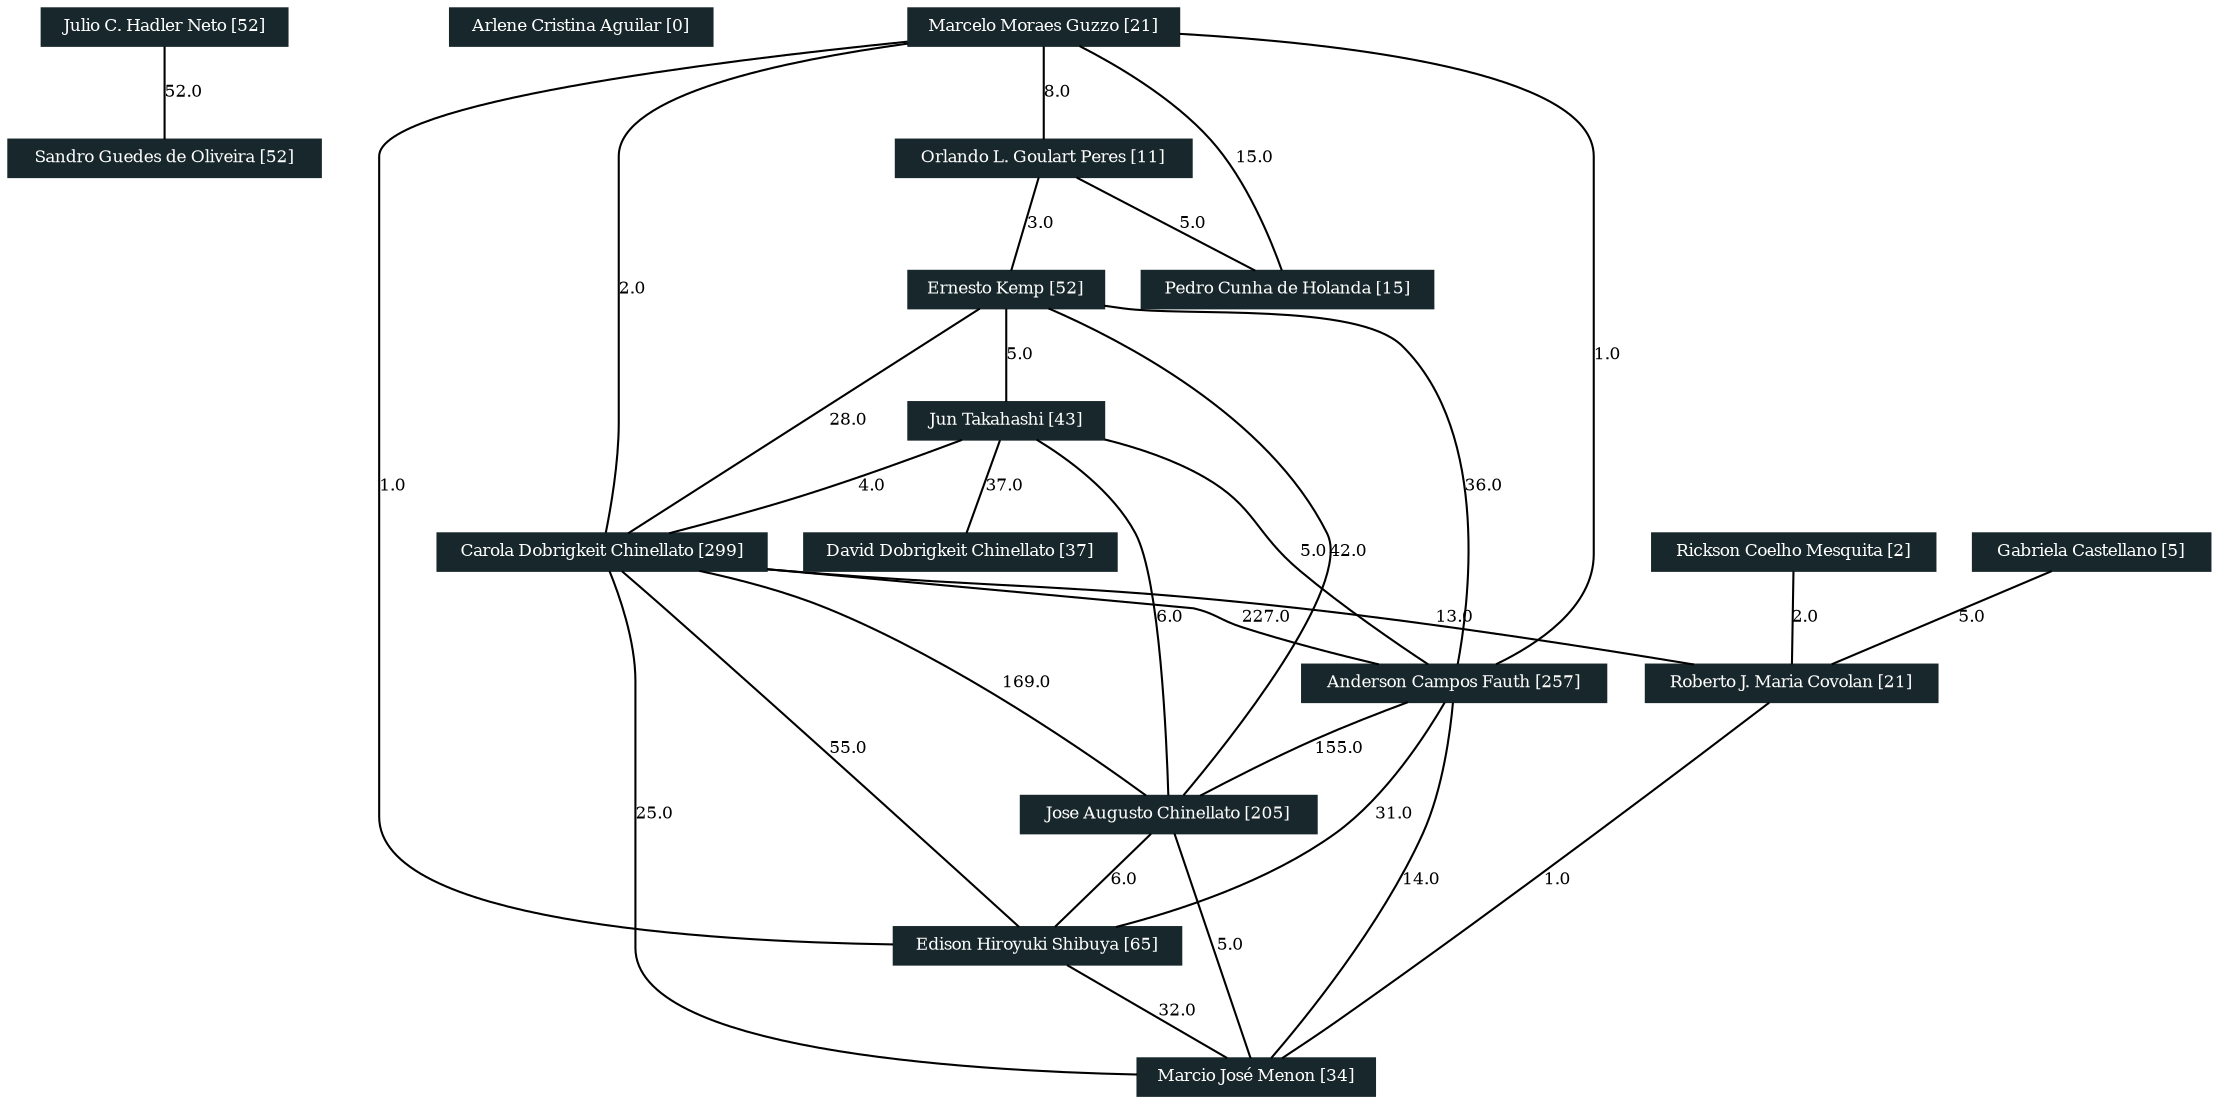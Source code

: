 strict graph grafo2 {
	graph [bb="0,0,1037,530", id=grafo2, overlap=False];
	node [label="\N", fontsize=8, shape=rectangle, style=filled];
	0 [label="Julio C. Hadler Neto [52]", URL="http://lattes.cnpq.br/3561249104649341", color="#17272B", fontcolor="#FFFFFF", height="0.25", pos="75,521", width="1.6389"];
	7 [label="Sandro Guedes de Oliveira [52]", URL="http://lattes.cnpq.br/5699746686380656", color="#17272B", fontcolor="#FFFFFF", height="0.25", pos="75,457", width="2.0833"];
	1 [label="Arlene Cristina Aguilar [0]", URL="http://lattes.cnpq.br/0180245906512843", color="#17272B", fontcolor="#FFFFFF", height="0.25", pos="297,521", width="1.75"];
	2 [label="Marcelo Moraes Guzzo [21]", URL="http://lattes.cnpq.br/1314901111475602", color="#17272B", fontcolor="#FFFFFF", height="0.25", pos="530,521", width="1.8056"];
	14 [label="Edison Hiroyuki Shibuya [65]", URL="http://lattes.cnpq.br/0070075836730697", color="#17272B", fontcolor="#FFFFFF", height="0.25", pos="485,73", width="1.9167"];
	10 [label="Carola Dobrigkeit Chinellato [299]", URL="http://lattes.cnpq.br/0301569503177054", color="#17272B", fontcolor="#FFFFFF", height="0.25", pos="596,265", width="2.1944"];
	3 [label="Orlando L. Goulart Peres [11]", URL="http://lattes.cnpq.br/9305671671519068", color="#17272B", fontcolor="#FFFFFF", height="0.25", pos="530,457", width="1.9722"];
	12 [label="Anderson Campos Fauth [257]", URL="http://lattes.cnpq.br/2152475967461496", color="#17272B", fontcolor="#FFFFFF", height="0.25", pos="582,201", width="2.0278"];
	4 [label="Pedro Cunha de Holanda [15]", URL="http://lattes.cnpq.br/0918230852307211", color="#17272B", fontcolor="#FFFFFF", height="0.25", pos="643,393", width="1.9444"];
	15 [label="Marcio José Menon [34]", URL="http://lattes.cnpq.br/2904099489779348", color="#17272B", fontcolor="#FFFFFF", height="0.25", pos="485,9", width="1.5833"];
	13 [label="Jose Augusto Chinellato [205]", URL="http://lattes.cnpq.br/1487184052521972", color="#17272B", fontcolor="#FFFFFF", height="0.25", pos="281,137", width="1.9722"];
	11 [label="Roberto J. Maria Covolan [21]", URL="http://lattes.cnpq.br/4786238645104345", color="#17272B", fontcolor="#FFFFFF", height="0.25", pos="806,201", width="1.9444"];
	5 [label="Ernesto Kemp [52]", URL="http://lattes.cnpq.br/6158036609486608", color="#17272B", fontcolor="#FFFFFF", height="0.25", pos="508,393", width="1.3056"];
	6 [label="Jun Takahashi [43]", URL="http://lattes.cnpq.br/7057603141934226", color="#17272B", fontcolor="#FFFFFF", height="0.25", pos="354,329", width="1.3056"];
	16 [label="David Dobrigkeit Chinellato [37]", URL="http://lattes.cnpq.br/2080099102941335", color="#17272B", fontcolor="#FFFFFF", height="0.25", pos="424,265", width="2.0833"];
	8 [label="Rickson Coelho Mesquita [2]", URL="http://lattes.cnpq.br/9866317366272905", color="#17272B", fontcolor="#FFFFFF", height="0.25", pos="837,265", width="1.8889"];
	9 [label="Gabriela Castellano [5]", URL="http://lattes.cnpq.br/5993832413749292", color="#17272B", fontcolor="#FFFFFF", height="0.25", pos="980,265", width="1.5833"];
	0 -- 7 [fontsize=8, label="52.0", lp="84.5,489", pos="75,511.83 75,499.66 75,478.31 75,466.15"];
	2 -- 14 [fontsize=8, label="1.0", lp="185,297", pos="464.62,515.67 362.82,506.47 178,485.8 178,457 178,457 178,457 178,137 178,112.87 325.17,91.476 415.72,80.594"];
	2 -- 10 [fontsize=8, label="2.0", lp="436,393", pos="488.34,511.95 460.51,503.18 429,486.68 429,457 429,457 429,457 429,329 429,303.62 497.12,284.55 546.35,274.09"];
	2 -- 3 [fontsize=8, label="8.0", lp="537,489", pos="530,511.83 530,499.66 530,478.31 530,466.15"];
	2 -- 12 [fontsize=8, label="1.0", lp="748,361", pos="595.03,513.91 657.03,505.29 741,487.91 741,457 741,457 741,457 741,265 741,240.3 674.15,220.72 627.14,210.01"];
	2 -- 4 [fontsize=8, label="15.0", lp="630.5,457", pos="548.68,511.97 566.45,502.59 592.91,486.43 610,466 626.42,446.37 636.28,417.25 640.53,402.42"];
	14 -- 15 [fontsize=8, label="32.0", lp="494.5,41", pos="485,63.83 485,51.664 485,30.31 485,18.153"];
	10 -- 13 [fontsize=8, label="169.0", lp="348.5,201", pos="516.97,256.69 455.83,250.05 380.49,241.33 374,238 331.58,216.25 298.68,166.84 286.31,146.26"];
	10 -- 14 [fontsize=8, label="55.0", lp="493.5,169", pos="565.65,255.92 543.63,247.65 515.15,233.14 500,210 473.13,168.97 479.67,105.8 483.35,82.26"];
	10 -- 11 [fontsize=8, label="13.0", lp="722.5,233", pos="625.64,255.97 665.55,243.8 736.16,222.28 776.17,210.09"];
	10 -- 12 [fontsize=8, label="227.0", lp="601.5,233", pos="593.99,255.83 591.33,243.66 586.66,222.31 584,210.15"];
	10 -- 15 [fontsize=8, label="25.0", lp="397.5,137", pos="520.02,255.97 460.61,246.72 388,229.57 388,201 388,201 388,201 388,73 388,43.645 419.33,26.984 446.38,18.07"];
	12 -- 13 [fontsize=8, label="155.0", lp="434.5,169", pos="520.59,191.96 490.72,187.22 454.36,180.96 422,174 383.9,165.8 340.61,154.08 312.17,146.04"];
	12 -- 14 [fontsize=8, label="31.0", lp="548.5,137", pos="575.02,191.79 557.13,168.18 509.74,105.65 491.91,82.122"];
	12 -- 15 [fontsize=8, label="14.0", lp="588.5,105", pos="583.09,191.86 585.39,168.6 588.61,106.04 563,64 549.81,42.35 524.52,26.933 506.31,18.032"];
	3 -- 5 [fontsize=8, label="3.0", lp="527,425", pos="526.85,447.83 522.67,435.66 515.33,414.31 511.15,402.15"];
	3 -- 4 [fontsize=8, label="5.0", lp="600,425", pos="546.19,447.83 567.67,435.66 605.37,414.31 626.84,402.15"];
	5 -- 13 [fontsize=8, label="42.0", lp="233.5,265", pos="460.78,384.77 380.03,370.37 224,340.99 224,329 224,329 224,329 224,201 224,176.3 247.97,156.72 264.82,146.01"];
	5 -- 10 [fontsize=8, label="28.0", lp="566.5,329", pos="514.33,383.79 530.57,360.18 573.56,297.65 589.73,274.12"];
	5 -- 12 [fontsize=8, label="36.0", lp="681.5,297", pos="535.39,383.91 576.43,368.62 652.43,333.45 684,274 700.85,242.27 653.61,221.11 617.89,210.08"];
	5 -- 6 [fontsize=8, label="5.0", lp="448,361", pos="486.26,383.97 457.08,371.84 405.51,350.41 376.13,338.2"];
	6 -- 13 [fontsize=8, label="6.0", lp="303,233", pos="339.43,319.79 333.2,315.16 326.38,309.04 322,302 289.4,249.63 282.7,172.79 281.34,146.35"];
	6 -- 16 [fontsize=8, label="37.0", lp="368.5,297", pos="352.85,319.83 352.34,311.69 352.91,299.91 359,292 365.33,283.77 374.63,278.03 384.22,274.03"];
	6 -- 10 [fontsize=8, label="4.0", lp="408,297", pos="362.75,319.71 371.54,311.01 385.9,298.42 401,292 411.85,287.38 467.67,279.9 516.82,273.98"];
	6 -- 12 [fontsize=8, label="5.0", lp="333,265", pos="344.88,319.54 331.64,304.64 310.3,275.43 326,256 348.64,227.98 441.38,213.57 508.74,206.66"];
	13 -- 14 [fontsize=8, label="6.0", lp="403,105", pos="309.8,127.97 348.57,115.8 417.16,94.284 456.02,82.091"];
	13 -- 15 [fontsize=8, label="5.0", lp="346,73", pos="286.7,127.79 299.61,107.76 333.14,60.086 374,36 390.23,26.433 409.7,20.248 427.77,16.253"];
	8 -- 11 [fontsize=8, label="2.0", lp="830,233", pos="832.56,255.83 826.67,243.66 816.32,222.31 810.43,210.15"];
	11 -- 15 [fontsize=8, label="1.0", lp="684,105", pos="794.1,191.75 759.16,164.92 653.2,85.788 556,36 542.27,28.966 526.26,22.721 512.92,18.014"];
	9 -- 11 [fontsize=8, label="5.0", lp="910,233", pos="955.44,255.97 922.37,243.8 863.87,222.28 830.72,210.09"];
}
